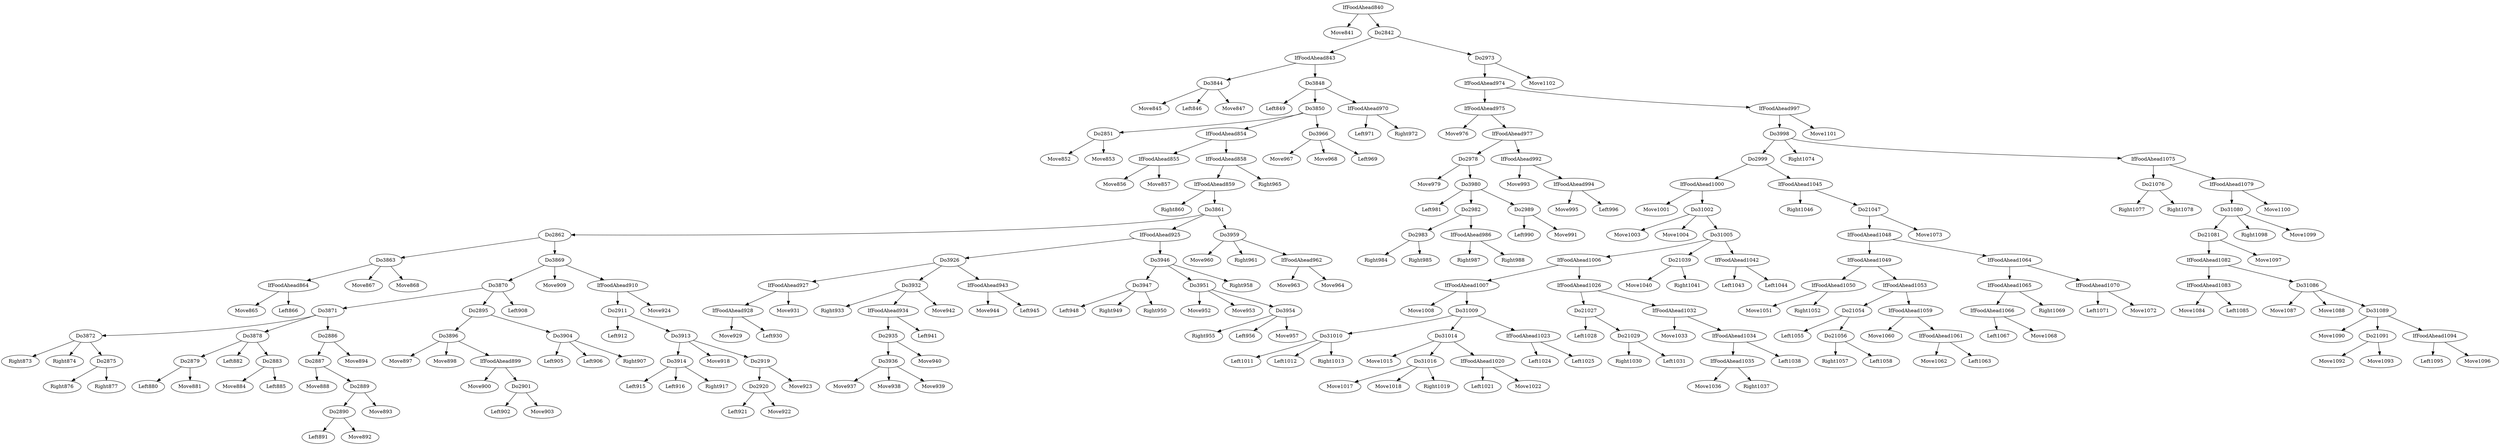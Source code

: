 digraph T {
	IfFoodAhead840 -> Move841
	Do3844 -> Move845
	Do3844 -> Left846
	Do3844 -> Move847
	IfFoodAhead843 -> Do3844
	Do3848 -> Left849
	Do2851 -> Move852
	Do2851 -> Move853
	Do3850 -> Do2851
	IfFoodAhead855 -> Move856
	IfFoodAhead855 -> Move857
	IfFoodAhead854 -> IfFoodAhead855
	IfFoodAhead859 -> Right860
	IfFoodAhead864 -> Move865
	IfFoodAhead864 -> Left866
	Do3863 -> IfFoodAhead864
	Do3863 -> Move867
	Do3863 -> Move868
	Do2862 -> Do3863
	Do3872 -> Right873
	Do3872 -> Right874
	Do2875 -> Right876
	Do2875 -> Right877
	Do3872 -> Do2875
	Do3871 -> Do3872
	Do2879 -> Left880
	Do2879 -> Move881
	Do3878 -> Do2879
	Do3878 -> Left882
	Do2883 -> Move884
	Do2883 -> Left885
	Do3878 -> Do2883
	Do3871 -> Do3878
	Do2887 -> Move888
	Do2890 -> Left891
	Do2890 -> Move892
	Do2889 -> Do2890
	Do2889 -> Move893
	Do2887 -> Do2889
	Do2886 -> Do2887
	Do2886 -> Move894
	Do3871 -> Do2886
	Do3870 -> Do3871
	Do3896 -> Move897
	Do3896 -> Move898
	IfFoodAhead899 -> Move900
	Do2901 -> Left902
	Do2901 -> Move903
	IfFoodAhead899 -> Do2901
	Do3896 -> IfFoodAhead899
	Do2895 -> Do3896
	Do3904 -> Left905
	Do3904 -> Left906
	Do3904 -> Right907
	Do2895 -> Do3904
	Do3870 -> Do2895
	Do3870 -> Left908
	Do3869 -> Do3870
	Do3869 -> Move909
	Do2911 -> Left912
	Do3914 -> Left915
	Do3914 -> Left916
	Do3914 -> Right917
	Do3913 -> Do3914
	Do3913 -> Move918
	Do2920 -> Left921
	Do2920 -> Move922
	Do2919 -> Do2920
	Do2919 -> Move923
	Do3913 -> Do2919
	Do2911 -> Do3913
	IfFoodAhead910 -> Do2911
	IfFoodAhead910 -> Move924
	Do3869 -> IfFoodAhead910
	Do2862 -> Do3869
	Do3861 -> Do2862
	IfFoodAhead928 -> Move929
	IfFoodAhead928 -> Left930
	IfFoodAhead927 -> IfFoodAhead928
	IfFoodAhead927 -> Move931
	Do3926 -> IfFoodAhead927
	Do3932 -> Right933
	Do3936 -> Move937
	Do3936 -> Move938
	Do3936 -> Move939
	Do2935 -> Do3936
	Do2935 -> Move940
	IfFoodAhead934 -> Do2935
	IfFoodAhead934 -> Left941
	Do3932 -> IfFoodAhead934
	Do3932 -> Move942
	Do3926 -> Do3932
	IfFoodAhead943 -> Move944
	IfFoodAhead943 -> Left945
	Do3926 -> IfFoodAhead943
	IfFoodAhead925 -> Do3926
	Do3947 -> Left948
	Do3947 -> Right949
	Do3947 -> Right950
	Do3946 -> Do3947
	Do3951 -> Move952
	Do3951 -> Move953
	Do3954 -> Right955
	Do3954 -> Left956
	Do3954 -> Move957
	Do3951 -> Do3954
	Do3946 -> Do3951
	Do3946 -> Right958
	IfFoodAhead925 -> Do3946
	Do3861 -> IfFoodAhead925
	Do3959 -> Move960
	Do3959 -> Right961
	IfFoodAhead962 -> Move963
	IfFoodAhead962 -> Move964
	Do3959 -> IfFoodAhead962
	Do3861 -> Do3959
	IfFoodAhead859 -> Do3861
	IfFoodAhead858 -> IfFoodAhead859
	IfFoodAhead858 -> Right965
	IfFoodAhead854 -> IfFoodAhead858
	Do3850 -> IfFoodAhead854
	Do3966 -> Move967
	Do3966 -> Move968
	Do3966 -> Left969
	Do3850 -> Do3966
	Do3848 -> Do3850
	IfFoodAhead970 -> Left971
	IfFoodAhead970 -> Right972
	Do3848 -> IfFoodAhead970
	IfFoodAhead843 -> Do3848
	Do2842 -> IfFoodAhead843
	IfFoodAhead975 -> Move976
	Do2978 -> Move979
	Do3980 -> Left981
	Do2983 -> Right984
	Do2983 -> Right985
	Do2982 -> Do2983
	IfFoodAhead986 -> Right987
	IfFoodAhead986 -> Right988
	Do2982 -> IfFoodAhead986
	Do3980 -> Do2982
	Do2989 -> Left990
	Do2989 -> Move991
	Do3980 -> Do2989
	Do2978 -> Do3980
	IfFoodAhead977 -> Do2978
	IfFoodAhead992 -> Move993
	IfFoodAhead994 -> Move995
	IfFoodAhead994 -> Left996
	IfFoodAhead992 -> IfFoodAhead994
	IfFoodAhead977 -> IfFoodAhead992
	IfFoodAhead975 -> IfFoodAhead977
	IfFoodAhead974 -> IfFoodAhead975
	IfFoodAhead1000 -> Move1001
	Do31002 -> Move1003
	Do31002 -> Move1004
	IfFoodAhead1007 -> Move1008
	Do31010 -> Left1011
	Do31010 -> Left1012
	Do31010 -> Right1013
	Do31009 -> Do31010
	Do31014 -> Move1015
	Do31016 -> Move1017
	Do31016 -> Move1018
	Do31016 -> Right1019
	Do31014 -> Do31016
	IfFoodAhead1020 -> Left1021
	IfFoodAhead1020 -> Move1022
	Do31014 -> IfFoodAhead1020
	Do31009 -> Do31014
	IfFoodAhead1023 -> Left1024
	IfFoodAhead1023 -> Left1025
	Do31009 -> IfFoodAhead1023
	IfFoodAhead1007 -> Do31009
	IfFoodAhead1006 -> IfFoodAhead1007
	Do21027 -> Left1028
	Do21029 -> Right1030
	Do21029 -> Left1031
	Do21027 -> Do21029
	IfFoodAhead1026 -> Do21027
	IfFoodAhead1032 -> Move1033
	IfFoodAhead1035 -> Move1036
	IfFoodAhead1035 -> Right1037
	IfFoodAhead1034 -> IfFoodAhead1035
	IfFoodAhead1034 -> Left1038
	IfFoodAhead1032 -> IfFoodAhead1034
	IfFoodAhead1026 -> IfFoodAhead1032
	IfFoodAhead1006 -> IfFoodAhead1026
	Do31005 -> IfFoodAhead1006
	Do21039 -> Move1040
	Do21039 -> Right1041
	Do31005 -> Do21039
	IfFoodAhead1042 -> Left1043
	IfFoodAhead1042 -> Left1044
	Do31005 -> IfFoodAhead1042
	Do31002 -> Do31005
	IfFoodAhead1000 -> Do31002
	Do2999 -> IfFoodAhead1000
	IfFoodAhead1045 -> Right1046
	IfFoodAhead1050 -> Move1051
	IfFoodAhead1050 -> Right1052
	IfFoodAhead1049 -> IfFoodAhead1050
	Do21054 -> Left1055
	Do21056 -> Right1057
	Do21056 -> Left1058
	Do21054 -> Do21056
	IfFoodAhead1053 -> Do21054
	IfFoodAhead1059 -> Move1060
	IfFoodAhead1061 -> Move1062
	IfFoodAhead1061 -> Left1063
	IfFoodAhead1059 -> IfFoodAhead1061
	IfFoodAhead1053 -> IfFoodAhead1059
	IfFoodAhead1049 -> IfFoodAhead1053
	IfFoodAhead1048 -> IfFoodAhead1049
	IfFoodAhead1066 -> Left1067
	IfFoodAhead1066 -> Move1068
	IfFoodAhead1065 -> IfFoodAhead1066
	IfFoodAhead1065 -> Right1069
	IfFoodAhead1064 -> IfFoodAhead1065
	IfFoodAhead1070 -> Left1071
	IfFoodAhead1070 -> Move1072
	IfFoodAhead1064 -> IfFoodAhead1070
	IfFoodAhead1048 -> IfFoodAhead1064
	Do21047 -> IfFoodAhead1048
	Do21047 -> Move1073
	IfFoodAhead1045 -> Do21047
	Do2999 -> IfFoodAhead1045
	Do3998 -> Do2999
	Do3998 -> Right1074
	Do21076 -> Right1077
	Do21076 -> Right1078
	IfFoodAhead1075 -> Do21076
	IfFoodAhead1083 -> Move1084
	IfFoodAhead1083 -> Left1085
	IfFoodAhead1082 -> IfFoodAhead1083
	Do31086 -> Move1087
	Do31086 -> Move1088
	Do31089 -> Move1090
	Do21091 -> Move1092
	Do21091 -> Move1093
	Do31089 -> Do21091
	IfFoodAhead1094 -> Left1095
	IfFoodAhead1094 -> Move1096
	Do31089 -> IfFoodAhead1094
	Do31086 -> Do31089
	IfFoodAhead1082 -> Do31086
	Do21081 -> IfFoodAhead1082
	Do21081 -> Move1097
	Do31080 -> Do21081
	Do31080 -> Right1098
	Do31080 -> Move1099
	IfFoodAhead1079 -> Do31080
	IfFoodAhead1079 -> Move1100
	IfFoodAhead1075 -> IfFoodAhead1079
	Do3998 -> IfFoodAhead1075
	IfFoodAhead997 -> Do3998
	IfFoodAhead997 -> Move1101
	IfFoodAhead974 -> IfFoodAhead997
	Do2973 -> IfFoodAhead974
	Do2973 -> Move1102
	Do2842 -> Do2973
	IfFoodAhead840 -> Do2842
}
